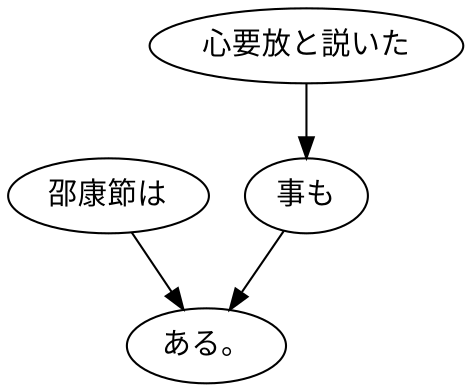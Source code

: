 digraph graph5979 {
	node0 [label="邵康節は"];
	node1 [label="心要放と説いた"];
	node2 [label="事も"];
	node3 [label="ある。"];
	node0 -> node3;
	node1 -> node2;
	node2 -> node3;
}
